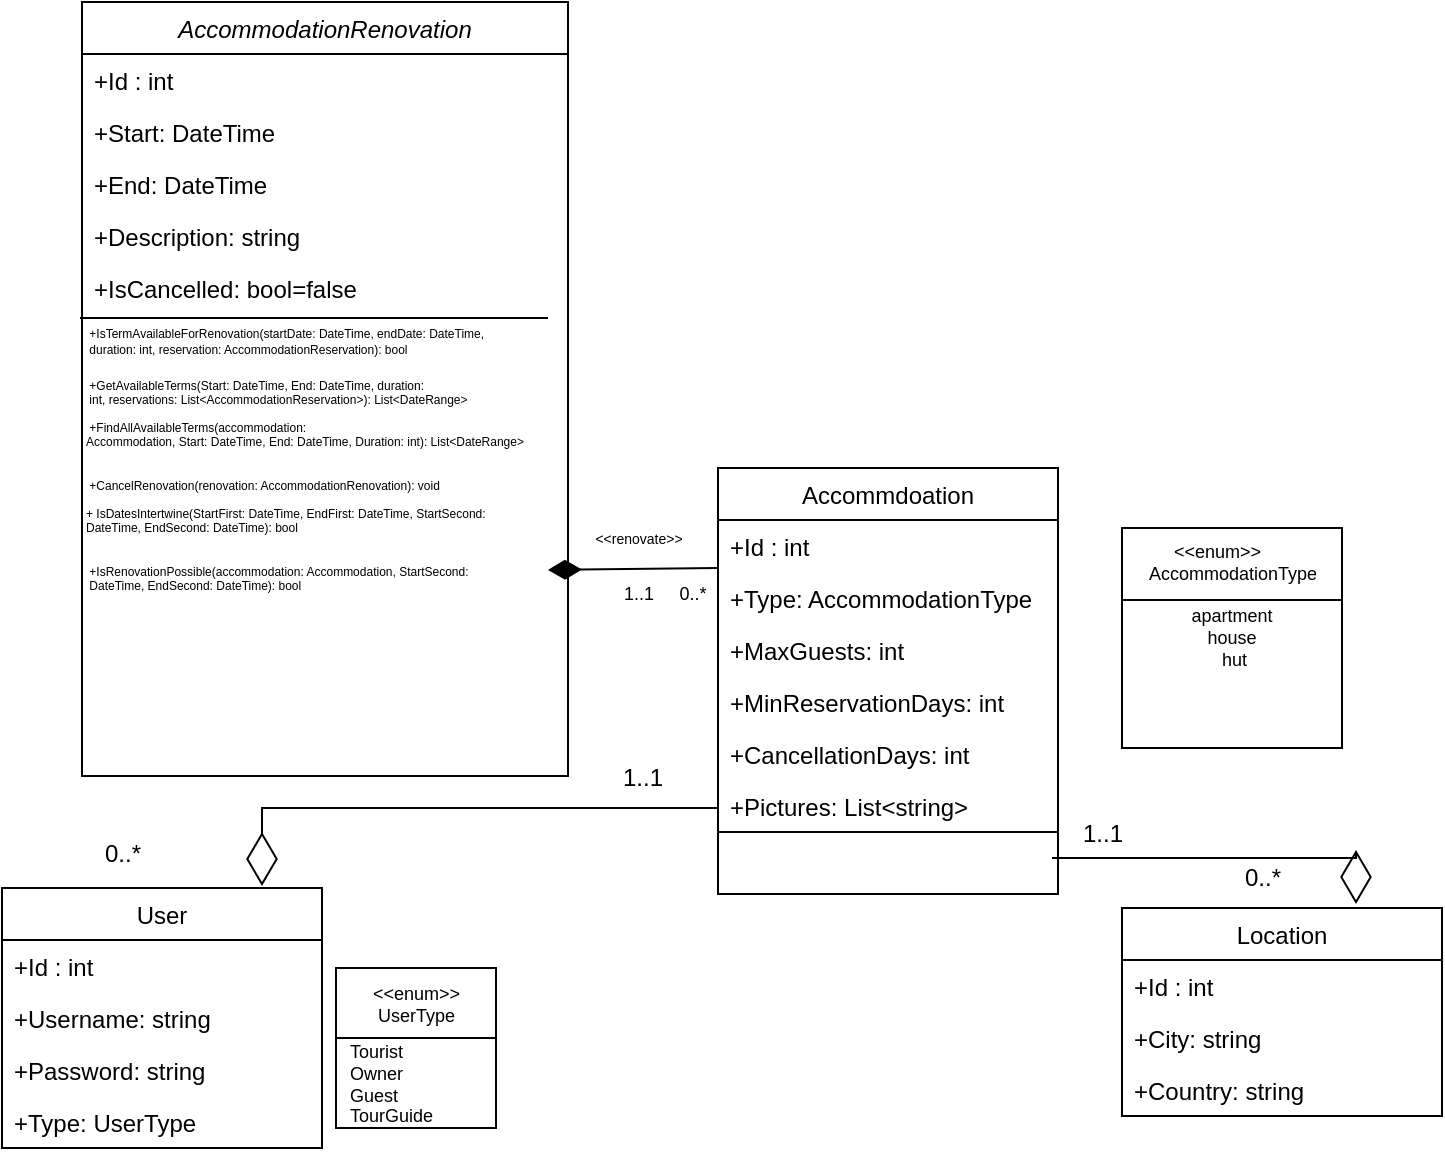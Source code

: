 <mxfile version="24.4.7" type="device">
  <diagram id="C5RBs43oDa-KdzZeNtuy" name="Page-1">
    <mxGraphModel dx="993" dy="1727" grid="1" gridSize="9" guides="1" tooltips="1" connect="1" arrows="1" fold="1" page="1" pageScale="1" pageWidth="827" pageHeight="1169" math="0" shadow="0">
      <root>
        <mxCell id="WIyWlLk6GJQsqaUBKTNV-0" />
        <mxCell id="WIyWlLk6GJQsqaUBKTNV-1" parent="WIyWlLk6GJQsqaUBKTNV-0" />
        <mxCell id="zkfFHV4jXpPFQw0GAbJ--0" value="AccommodationRenovation" style="swimlane;fontStyle=2;align=center;verticalAlign=top;childLayout=stackLayout;horizontal=1;startSize=26;horizontalStack=0;resizeParent=1;resizeLast=0;collapsible=1;marginBottom=0;rounded=0;shadow=0;strokeWidth=1;" parent="WIyWlLk6GJQsqaUBKTNV-1" vertex="1">
          <mxGeometry x="190" y="-113" width="243" height="387" as="geometry">
            <mxRectangle x="230" y="140" width="160" height="26" as="alternateBounds" />
          </mxGeometry>
        </mxCell>
        <mxCell id="zkfFHV4jXpPFQw0GAbJ--1" value="+Id : int" style="text;align=left;verticalAlign=top;spacingLeft=4;spacingRight=4;overflow=hidden;rotatable=0;points=[[0,0.5],[1,0.5]];portConstraint=eastwest;" parent="zkfFHV4jXpPFQw0GAbJ--0" vertex="1">
          <mxGeometry y="26" width="243" height="26" as="geometry" />
        </mxCell>
        <mxCell id="zkfFHV4jXpPFQw0GAbJ--3" value="+Start: DateTime&#xa;" style="text;align=left;verticalAlign=top;spacingLeft=4;spacingRight=4;overflow=hidden;rotatable=0;points=[[0,0.5],[1,0.5]];portConstraint=eastwest;rounded=0;shadow=0;html=0;" parent="zkfFHV4jXpPFQw0GAbJ--0" vertex="1">
          <mxGeometry y="52" width="243" height="26" as="geometry" />
        </mxCell>
        <mxCell id="-NbkwlvzZSopZgZ9AZUB-4" value="+End: DateTime&#xa;" style="text;align=left;verticalAlign=top;spacingLeft=4;spacingRight=4;overflow=hidden;rotatable=0;points=[[0,0.5],[1,0.5]];portConstraint=eastwest;rounded=0;shadow=0;html=0;" parent="zkfFHV4jXpPFQw0GAbJ--0" vertex="1">
          <mxGeometry y="78" width="243" height="26" as="geometry" />
        </mxCell>
        <mxCell id="-NbkwlvzZSopZgZ9AZUB-5" value="+Description: string&#xa;" style="text;align=left;verticalAlign=top;spacingLeft=4;spacingRight=4;overflow=hidden;rotatable=0;points=[[0,0.5],[1,0.5]];portConstraint=eastwest;rounded=0;shadow=0;html=0;" parent="zkfFHV4jXpPFQw0GAbJ--0" vertex="1">
          <mxGeometry y="104" width="243" height="26" as="geometry" />
        </mxCell>
        <mxCell id="wz39yBtg1xBkKlrPDlyE-10" value="" style="endArrow=none;html=1;rounded=0;" parent="zkfFHV4jXpPFQw0GAbJ--0" edge="1">
          <mxGeometry width="50" height="50" relative="1" as="geometry">
            <mxPoint x="-1" y="158" as="sourcePoint" />
            <mxPoint x="233" y="158" as="targetPoint" />
            <Array as="points">
              <mxPoint x="116" y="158" />
            </Array>
          </mxGeometry>
        </mxCell>
        <mxCell id="-NbkwlvzZSopZgZ9AZUB-3" value="+IsCancelled: bool=false&#xa;" style="text;align=left;verticalAlign=top;spacingLeft=4;spacingRight=4;overflow=hidden;rotatable=0;points=[[0,0.5],[1,0.5]];portConstraint=eastwest;rounded=0;shadow=0;html=0;" parent="zkfFHV4jXpPFQw0GAbJ--0" vertex="1">
          <mxGeometry y="130" width="243" height="26" as="geometry" />
        </mxCell>
        <mxCell id="wz39yBtg1xBkKlrPDlyE-0" value="" style="endArrow=none;html=1;rounded=0;" parent="zkfFHV4jXpPFQw0GAbJ--0" edge="1">
          <mxGeometry width="50" height="50" relative="1" as="geometry">
            <mxPoint y="182" as="sourcePoint" />
            <mxPoint x="6.821e-13" y="182" as="targetPoint" />
          </mxGeometry>
        </mxCell>
        <mxCell id="ZqZlQYUcAruaB6VpfU0y-2" value="&lt;div style=&quot;font-size: 6px;&quot;&gt;&lt;font style=&quot;font-size: 6px;&quot;&gt;&amp;nbsp;+IsTermAvailableForRenovation(startDate: DateTime, endDate: DateTime,&lt;/font&gt;&lt;/div&gt;&lt;div style=&quot;font-size: 6px;&quot;&gt;&lt;font style=&quot;font-size: 6px;&quot;&gt;&amp;nbsp;duration: int, reservation: AccommodationReservation): bool&lt;/font&gt;&lt;/div&gt;" style="text;html=1;align=left;verticalAlign=middle;resizable=0;points=[];autosize=1;strokeColor=none;fillColor=none;" vertex="1" parent="zkfFHV4jXpPFQw0GAbJ--0">
          <mxGeometry y="156" width="243" height="27" as="geometry" />
        </mxCell>
        <mxCell id="ZqZlQYUcAruaB6VpfU0y-5" value="&lt;div style=&quot;font-size: 6px;&quot;&gt;&lt;font style=&quot;font-size: 6px;&quot;&gt;&amp;nbsp;+GetAvailableTerms(Start: DateTime, End: DateTime, duration:&lt;/font&gt;&lt;/div&gt;&lt;div style=&quot;font-size: 6px;&quot;&gt;&lt;font style=&quot;font-size: 6px;&quot;&gt;&amp;nbsp;int, reservations: List&amp;lt;AccommodationReservation&amp;gt;): List&amp;lt;DateRange&amp;gt;&lt;/font&gt;&lt;/div&gt;&lt;div style=&quot;font-size: 6px;&quot;&gt;&lt;font style=&quot;font-size: 6px;&quot;&gt;&lt;br&gt;&lt;/font&gt;&lt;/div&gt;&lt;div style=&quot;font-size: 6px;&quot;&gt;&lt;font style=&quot;font-size: 6px;&quot;&gt;&amp;nbsp;+FindAllAvailableTerms(accommodation:&amp;nbsp;&lt;/font&gt;&lt;/div&gt;&lt;div style=&quot;font-size: 6px;&quot;&gt;&lt;font style=&quot;font-size: 6px;&quot;&gt;Accommodation, Start: DateTime, End: DateTime, Duration: int): List&amp;lt;DateRange&amp;gt;&lt;/font&gt;&lt;/div&gt;&lt;div style=&quot;font-size: 6px;&quot;&gt;&lt;br&gt;&lt;/div&gt;&lt;div style=&quot;font-size: 6px;&quot;&gt;&lt;font style=&quot;font-size: 6px;&quot;&gt;&lt;br&gt;&lt;/font&gt;&lt;/div&gt;&lt;div style=&quot;font-size: 6px;&quot;&gt;&lt;font style=&quot;font-size: 6px;&quot;&gt;&amp;nbsp;+CancelRenovation(renovation: AccommodationRenovation): void&lt;/font&gt;&lt;/div&gt;&lt;div style=&quot;font-size: 6px;&quot;&gt;&lt;font style=&quot;font-size: 6px;&quot;&gt;&lt;br&gt;&lt;/font&gt;&lt;/div&gt;&lt;div style=&quot;font-size: 6px;&quot;&gt;&lt;font style=&quot;font-size: 6px;&quot;&gt;+ IsDatesIntertwine(StartFirst: DateTime, EndFirst: DateTime, StartSecond:&amp;nbsp;&lt;/font&gt;&lt;/div&gt;&lt;div style=&quot;font-size: 6px;&quot;&gt;&lt;font style=&quot;font-size: 6px;&quot;&gt;DateTime, EndSecond: DateTime): bool&lt;/font&gt;&lt;/div&gt;&lt;div style=&quot;font-size: 6px;&quot;&gt;&lt;font style=&quot;font-size: 6px;&quot;&gt;&lt;br&gt;&lt;/font&gt;&lt;/div&gt;&lt;div style=&quot;font-size: 6px;&quot;&gt;&lt;font style=&quot;font-size: 6px;&quot;&gt;&lt;br&gt;&lt;/font&gt;&lt;/div&gt;&lt;div style=&quot;font-size: 6px;&quot;&gt;&lt;font style=&quot;font-size: 6px;&quot;&gt;&amp;nbsp;+IsRenovationPossible(accommodation: Accommodation, StartSecond:&lt;/font&gt;&lt;/div&gt;&lt;div style=&quot;font-size: 6px;&quot;&gt;&lt;font style=&quot;font-size: 6px;&quot;&gt;&amp;nbsp;DateTime, EndSecond: DateTime): bool&lt;/font&gt;&lt;/div&gt;" style="text;html=1;align=left;verticalAlign=middle;resizable=0;points=[];autosize=1;strokeColor=none;fillColor=none;" vertex="1" parent="zkfFHV4jXpPFQw0GAbJ--0">
          <mxGeometry y="183" width="243" height="117" as="geometry" />
        </mxCell>
        <mxCell id="zkfFHV4jXpPFQw0GAbJ--17" value="Accommdoation" style="swimlane;fontStyle=0;align=center;verticalAlign=top;childLayout=stackLayout;horizontal=1;startSize=26;horizontalStack=0;resizeParent=1;resizeLast=0;collapsible=1;marginBottom=0;rounded=0;shadow=0;strokeWidth=1;" parent="WIyWlLk6GJQsqaUBKTNV-1" vertex="1">
          <mxGeometry x="508" y="120" width="170" height="213" as="geometry">
            <mxRectangle x="550" y="140" width="160" height="26" as="alternateBounds" />
          </mxGeometry>
        </mxCell>
        <mxCell id="zkfFHV4jXpPFQw0GAbJ--19" value="+Id : int" style="text;align=left;verticalAlign=top;spacingLeft=4;spacingRight=4;overflow=hidden;rotatable=0;points=[[0,0.5],[1,0.5]];portConstraint=eastwest;rounded=0;shadow=0;html=0;" parent="zkfFHV4jXpPFQw0GAbJ--17" vertex="1">
          <mxGeometry y="26" width="170" height="26" as="geometry" />
        </mxCell>
        <mxCell id="zkfFHV4jXpPFQw0GAbJ--21" value="+Type: AccommodationType" style="text;align=left;verticalAlign=top;spacingLeft=4;spacingRight=4;overflow=hidden;rotatable=0;points=[[0,0.5],[1,0.5]];portConstraint=eastwest;rounded=0;shadow=0;html=0;" parent="zkfFHV4jXpPFQw0GAbJ--17" vertex="1">
          <mxGeometry y="52" width="170" height="26" as="geometry" />
        </mxCell>
        <mxCell id="-NbkwlvzZSopZgZ9AZUB-8" value="+MaxGuests: int" style="text;align=left;verticalAlign=top;spacingLeft=4;spacingRight=4;overflow=hidden;rotatable=0;points=[[0,0.5],[1,0.5]];portConstraint=eastwest;rounded=0;shadow=0;html=0;" parent="zkfFHV4jXpPFQw0GAbJ--17" vertex="1">
          <mxGeometry y="78" width="170" height="26" as="geometry" />
        </mxCell>
        <mxCell id="-NbkwlvzZSopZgZ9AZUB-9" value="+MinReservationDays: int" style="text;align=left;verticalAlign=top;spacingLeft=4;spacingRight=4;overflow=hidden;rotatable=0;points=[[0,0.5],[1,0.5]];portConstraint=eastwest;rounded=0;shadow=0;html=0;" parent="zkfFHV4jXpPFQw0GAbJ--17" vertex="1">
          <mxGeometry y="104" width="170" height="26" as="geometry" />
        </mxCell>
        <mxCell id="-NbkwlvzZSopZgZ9AZUB-10" value="+CancellationDays: int" style="text;align=left;verticalAlign=top;spacingLeft=4;spacingRight=4;overflow=hidden;rotatable=0;points=[[0,0.5],[1,0.5]];portConstraint=eastwest;rounded=0;shadow=0;html=0;" parent="zkfFHV4jXpPFQw0GAbJ--17" vertex="1">
          <mxGeometry y="130" width="170" height="26" as="geometry" />
        </mxCell>
        <mxCell id="-NbkwlvzZSopZgZ9AZUB-7" value="+Pictures: List&lt;string&gt; " style="text;align=left;verticalAlign=top;spacingLeft=4;spacingRight=4;overflow=hidden;rotatable=0;points=[[0,0.5],[1,0.5]];portConstraint=eastwest;rounded=0;shadow=0;html=0;" parent="zkfFHV4jXpPFQw0GAbJ--17" vertex="1">
          <mxGeometry y="156" width="170" height="26" as="geometry" />
        </mxCell>
        <mxCell id="wz39yBtg1xBkKlrPDlyE-16" value="" style="endArrow=none;html=1;rounded=0;entryX=1;entryY=0;entryDx=0;entryDy=0;" parent="zkfFHV4jXpPFQw0GAbJ--17" edge="1">
          <mxGeometry width="50" height="50" relative="1" as="geometry">
            <mxPoint y="182" as="sourcePoint" />
            <mxPoint x="170" y="182.0" as="targetPoint" />
          </mxGeometry>
        </mxCell>
        <mxCell id="jrBvMISbflwZqs7c-j3e-2" value="Location" style="swimlane;fontStyle=0;align=center;verticalAlign=top;childLayout=stackLayout;horizontal=1;startSize=26;horizontalStack=0;resizeParent=1;resizeLast=0;collapsible=1;marginBottom=0;rounded=0;shadow=0;strokeWidth=1;" parent="WIyWlLk6GJQsqaUBKTNV-1" vertex="1">
          <mxGeometry x="710" y="340" width="160" height="104" as="geometry">
            <mxRectangle x="340" y="380" width="170" height="26" as="alternateBounds" />
          </mxGeometry>
        </mxCell>
        <mxCell id="jrBvMISbflwZqs7c-j3e-3" value="+Id : int" style="text;align=left;verticalAlign=top;spacingLeft=4;spacingRight=4;overflow=hidden;rotatable=0;points=[[0,0.5],[1,0.5]];portConstraint=eastwest;" parent="jrBvMISbflwZqs7c-j3e-2" vertex="1">
          <mxGeometry y="26" width="160" height="26" as="geometry" />
        </mxCell>
        <mxCell id="jrBvMISbflwZqs7c-j3e-6" value="+City: string" style="text;align=left;verticalAlign=top;spacingLeft=4;spacingRight=4;overflow=hidden;rotatable=0;points=[[0,0.5],[1,0.5]];portConstraint=eastwest;" parent="jrBvMISbflwZqs7c-j3e-2" vertex="1">
          <mxGeometry y="52" width="160" height="26" as="geometry" />
        </mxCell>
        <mxCell id="jrBvMISbflwZqs7c-j3e-5" value="+Country: string" style="text;align=left;verticalAlign=top;spacingLeft=4;spacingRight=4;overflow=hidden;rotatable=0;points=[[0,0.5],[1,0.5]];portConstraint=eastwest;" parent="jrBvMISbflwZqs7c-j3e-2" vertex="1">
          <mxGeometry y="78" width="160" height="26" as="geometry" />
        </mxCell>
        <mxCell id="jrBvMISbflwZqs7c-j3e-7" value="User" style="swimlane;fontStyle=0;align=center;verticalAlign=top;childLayout=stackLayout;horizontal=1;startSize=26;horizontalStack=0;resizeParent=1;resizeLast=0;collapsible=1;marginBottom=0;rounded=0;shadow=0;strokeWidth=1;" parent="WIyWlLk6GJQsqaUBKTNV-1" vertex="1">
          <mxGeometry x="150" y="330" width="160" height="130" as="geometry">
            <mxRectangle x="340" y="380" width="170" height="26" as="alternateBounds" />
          </mxGeometry>
        </mxCell>
        <mxCell id="jrBvMISbflwZqs7c-j3e-8" value="+Id : int" style="text;align=left;verticalAlign=top;spacingLeft=4;spacingRight=4;overflow=hidden;rotatable=0;points=[[0,0.5],[1,0.5]];portConstraint=eastwest;" parent="jrBvMISbflwZqs7c-j3e-7" vertex="1">
          <mxGeometry y="26" width="160" height="26" as="geometry" />
        </mxCell>
        <mxCell id="jrBvMISbflwZqs7c-j3e-11" value="+Username: string" style="text;align=left;verticalAlign=top;spacingLeft=4;spacingRight=4;overflow=hidden;rotatable=0;points=[[0,0.5],[1,0.5]];portConstraint=eastwest;" parent="jrBvMISbflwZqs7c-j3e-7" vertex="1">
          <mxGeometry y="52" width="160" height="26" as="geometry" />
        </mxCell>
        <mxCell id="jrBvMISbflwZqs7c-j3e-10" value="+Password: string" style="text;align=left;verticalAlign=top;spacingLeft=4;spacingRight=4;overflow=hidden;rotatable=0;points=[[0,0.5],[1,0.5]];portConstraint=eastwest;" parent="jrBvMISbflwZqs7c-j3e-7" vertex="1">
          <mxGeometry y="78" width="160" height="26" as="geometry" />
        </mxCell>
        <mxCell id="jrBvMISbflwZqs7c-j3e-12" value="+Type: UserType" style="text;align=left;verticalAlign=top;spacingLeft=4;spacingRight=4;overflow=hidden;rotatable=0;points=[[0,0.5],[1,0.5]];portConstraint=eastwest;" parent="jrBvMISbflwZqs7c-j3e-7" vertex="1">
          <mxGeometry y="104" width="160" height="26" as="geometry" />
        </mxCell>
        <mxCell id="jrBvMISbflwZqs7c-j3e-17" value="" style="group" parent="WIyWlLk6GJQsqaUBKTNV-1" vertex="1" connectable="0">
          <mxGeometry x="317" y="370" width="80" height="100" as="geometry" />
        </mxCell>
        <mxCell id="jrBvMISbflwZqs7c-j3e-13" value="" style="whiteSpace=wrap;html=1;aspect=fixed;" parent="jrBvMISbflwZqs7c-j3e-17" vertex="1">
          <mxGeometry width="80" height="80" as="geometry" />
        </mxCell>
        <mxCell id="jrBvMISbflwZqs7c-j3e-14" value="     &lt;&lt;enum&gt;&gt;&#xa;      UserType" style="text;align=left;verticalAlign=top;spacingLeft=4;spacingRight=4;overflow=hidden;rotatable=0;points=[[0,0.5],[1,0.5]];portConstraint=eastwest;rounded=0;shadow=0;html=0;fontSize=9;" parent="jrBvMISbflwZqs7c-j3e-17" vertex="1">
          <mxGeometry y="1" width="80" height="30" as="geometry" />
        </mxCell>
        <mxCell id="jrBvMISbflwZqs7c-j3e-15" value="" style="line;html=1;strokeWidth=1;align=left;verticalAlign=middle;spacingTop=-1;spacingLeft=3;spacingRight=3;rotatable=0;labelPosition=right;points=[];portConstraint=eastwest;" parent="jrBvMISbflwZqs7c-j3e-17" vertex="1">
          <mxGeometry y="31" width="80" height="8" as="geometry" />
        </mxCell>
        <mxCell id="jrBvMISbflwZqs7c-j3e-16" value="Tourist&#xa;Owner&#xa;Guest&#xa;TourGuide" style="text;whiteSpace=wrap;fontSize=9;" parent="jrBvMISbflwZqs7c-j3e-17" vertex="1">
          <mxGeometry x="5" y="30" width="70" height="70" as="geometry" />
        </mxCell>
        <mxCell id="jrBvMISbflwZqs7c-j3e-19" value="" style="group" parent="WIyWlLk6GJQsqaUBKTNV-1" vertex="1" connectable="0">
          <mxGeometry x="710" y="150" width="140" height="110" as="geometry" />
        </mxCell>
        <mxCell id="-NbkwlvzZSopZgZ9AZUB-18" value="apartment&lt;div style=&quot;font-size: 9px;&quot;&gt;house&lt;br style=&quot;font-size: 9px;&quot;&gt;&amp;nbsp;hut&lt;/div&gt;" style="whiteSpace=wrap;html=1;aspect=fixed;fontSize=9;" parent="jrBvMISbflwZqs7c-j3e-19" vertex="1">
          <mxGeometry width="110" height="110" as="geometry" />
        </mxCell>
        <mxCell id="jrBvMISbflwZqs7c-j3e-0" value="        &lt;&lt;enum&gt;&gt;&#xa;   AccommodationType" style="text;align=left;verticalAlign=top;spacingLeft=4;spacingRight=4;overflow=hidden;rotatable=0;points=[[0,0.5],[1,0.5]];portConstraint=eastwest;rounded=0;shadow=0;html=0;fontSize=9;" parent="jrBvMISbflwZqs7c-j3e-19" vertex="1">
          <mxGeometry width="140" height="40" as="geometry" />
        </mxCell>
        <mxCell id="jrBvMISbflwZqs7c-j3e-1" value="" style="line;html=1;strokeWidth=1;align=left;verticalAlign=middle;spacingTop=-1;spacingLeft=3;spacingRight=3;rotatable=0;labelPosition=right;points=[];portConstraint=eastwest;" parent="jrBvMISbflwZqs7c-j3e-19" vertex="1">
          <mxGeometry y="32" width="110" height="8" as="geometry" />
        </mxCell>
        <mxCell id="jrBvMISbflwZqs7c-j3e-26" value="1..1" style="text;html=1;align=center;verticalAlign=middle;resizable=0;points=[];autosize=1;strokeColor=none;fillColor=none;" parent="WIyWlLk6GJQsqaUBKTNV-1" vertex="1">
          <mxGeometry x="680" y="288" width="40" height="30" as="geometry" />
        </mxCell>
        <mxCell id="jrBvMISbflwZqs7c-j3e-27" value="0..*" style="text;html=1;align=center;verticalAlign=middle;resizable=0;points=[];autosize=1;strokeColor=none;fillColor=none;" parent="WIyWlLk6GJQsqaUBKTNV-1" vertex="1">
          <mxGeometry x="760" y="310" width="40" height="30" as="geometry" />
        </mxCell>
        <mxCell id="jrBvMISbflwZqs7c-j3e-28" value="0..*" style="text;html=1;align=center;verticalAlign=middle;resizable=0;points=[];autosize=1;strokeColor=none;fillColor=none;" parent="WIyWlLk6GJQsqaUBKTNV-1" vertex="1">
          <mxGeometry x="190" y="298" width="40" height="30" as="geometry" />
        </mxCell>
        <mxCell id="jrBvMISbflwZqs7c-j3e-29" value="1..1" style="text;html=1;align=center;verticalAlign=middle;resizable=0;points=[];autosize=1;strokeColor=none;fillColor=none;" parent="WIyWlLk6GJQsqaUBKTNV-1" vertex="1">
          <mxGeometry x="450" y="260" width="40" height="30" as="geometry" />
        </mxCell>
        <mxCell id="jrBvMISbflwZqs7c-j3e-30" value="&lt;font style=&quot;font-size: 7px;&quot;&gt;&amp;lt;&amp;lt;renovate&amp;gt;&amp;gt;&lt;/font&gt;" style="text;html=1;align=center;verticalAlign=middle;resizable=0;points=[];autosize=1;strokeColor=none;fillColor=none;fontSize=9;" parent="WIyWlLk6GJQsqaUBKTNV-1" vertex="1">
          <mxGeometry x="436.5" y="141" width="63" height="27" as="geometry" />
        </mxCell>
        <mxCell id="aVpmjBOgptcR2tEJsQUb-0" value="" style="endArrow=none;startArrow=diamondThin;endFill=0;startFill=1;html=1;verticalAlign=bottom;labelBackgroundColor=none;strokeWidth=1;startSize=14;endSize=8;rounded=0;jumpSize=5;" parent="WIyWlLk6GJQsqaUBKTNV-1" edge="1">
          <mxGeometry width="160" relative="1" as="geometry">
            <mxPoint x="423" y="171" as="sourcePoint" />
            <mxPoint x="508" y="170" as="targetPoint" />
            <Array as="points" />
          </mxGeometry>
        </mxCell>
        <mxCell id="aVpmjBOgptcR2tEJsQUb-3" value="&lt;font style=&quot;font-size: 9px;&quot;&gt;0..*&lt;/font&gt;" style="text;html=1;align=center;verticalAlign=middle;resizable=0;points=[];autosize=1;strokeColor=none;fillColor=none;" parent="WIyWlLk6GJQsqaUBKTNV-1" vertex="1">
          <mxGeometry x="477" y="168" width="36" height="27" as="geometry" />
        </mxCell>
        <mxCell id="aVpmjBOgptcR2tEJsQUb-4" value="&lt;font style=&quot;font-size: 9px;&quot;&gt;1..1&lt;/font&gt;" style="text;html=1;align=center;verticalAlign=middle;resizable=0;points=[];autosize=1;strokeColor=none;fillColor=none;" parent="WIyWlLk6GJQsqaUBKTNV-1" vertex="1">
          <mxGeometry x="450" y="168" width="36" height="27" as="geometry" />
        </mxCell>
        <mxCell id="ZqZlQYUcAruaB6VpfU0y-6" value="" style="html=1;startArrow=diamondThin;startFill=0;edgeStyle=elbowEdgeStyle;elbow=vertical;startSize=24;endArrow=none;endFill=0;rounded=0;strokeWidth=1;endSize=24;exitX=0.81;exitY=-0.005;exitDx=0;exitDy=0;exitPerimeter=0;entryX=0;entryY=0.5;entryDx=0;entryDy=0;" edge="1" parent="WIyWlLk6GJQsqaUBKTNV-1">
          <mxGeometry width="160" relative="1" as="geometry">
            <mxPoint x="280" y="329" as="sourcePoint" />
            <mxPoint x="508" y="289" as="targetPoint" />
            <Array as="points">
              <mxPoint x="358" y="290" />
            </Array>
          </mxGeometry>
        </mxCell>
        <mxCell id="ZqZlQYUcAruaB6VpfU0y-7" value="" style="endArrow=diamondThin;endFill=0;endSize=24;html=1;rounded=0;entryX=0.734;entryY=-0.019;entryDx=0;entryDy=0;entryPerimeter=0;" edge="1" parent="WIyWlLk6GJQsqaUBKTNV-1">
          <mxGeometry width="160" relative="1" as="geometry">
            <mxPoint x="675" y="315" as="sourcePoint" />
            <mxPoint x="827" y="338" as="targetPoint" />
            <Array as="points">
              <mxPoint x="827" y="315" />
            </Array>
          </mxGeometry>
        </mxCell>
      </root>
    </mxGraphModel>
  </diagram>
</mxfile>
